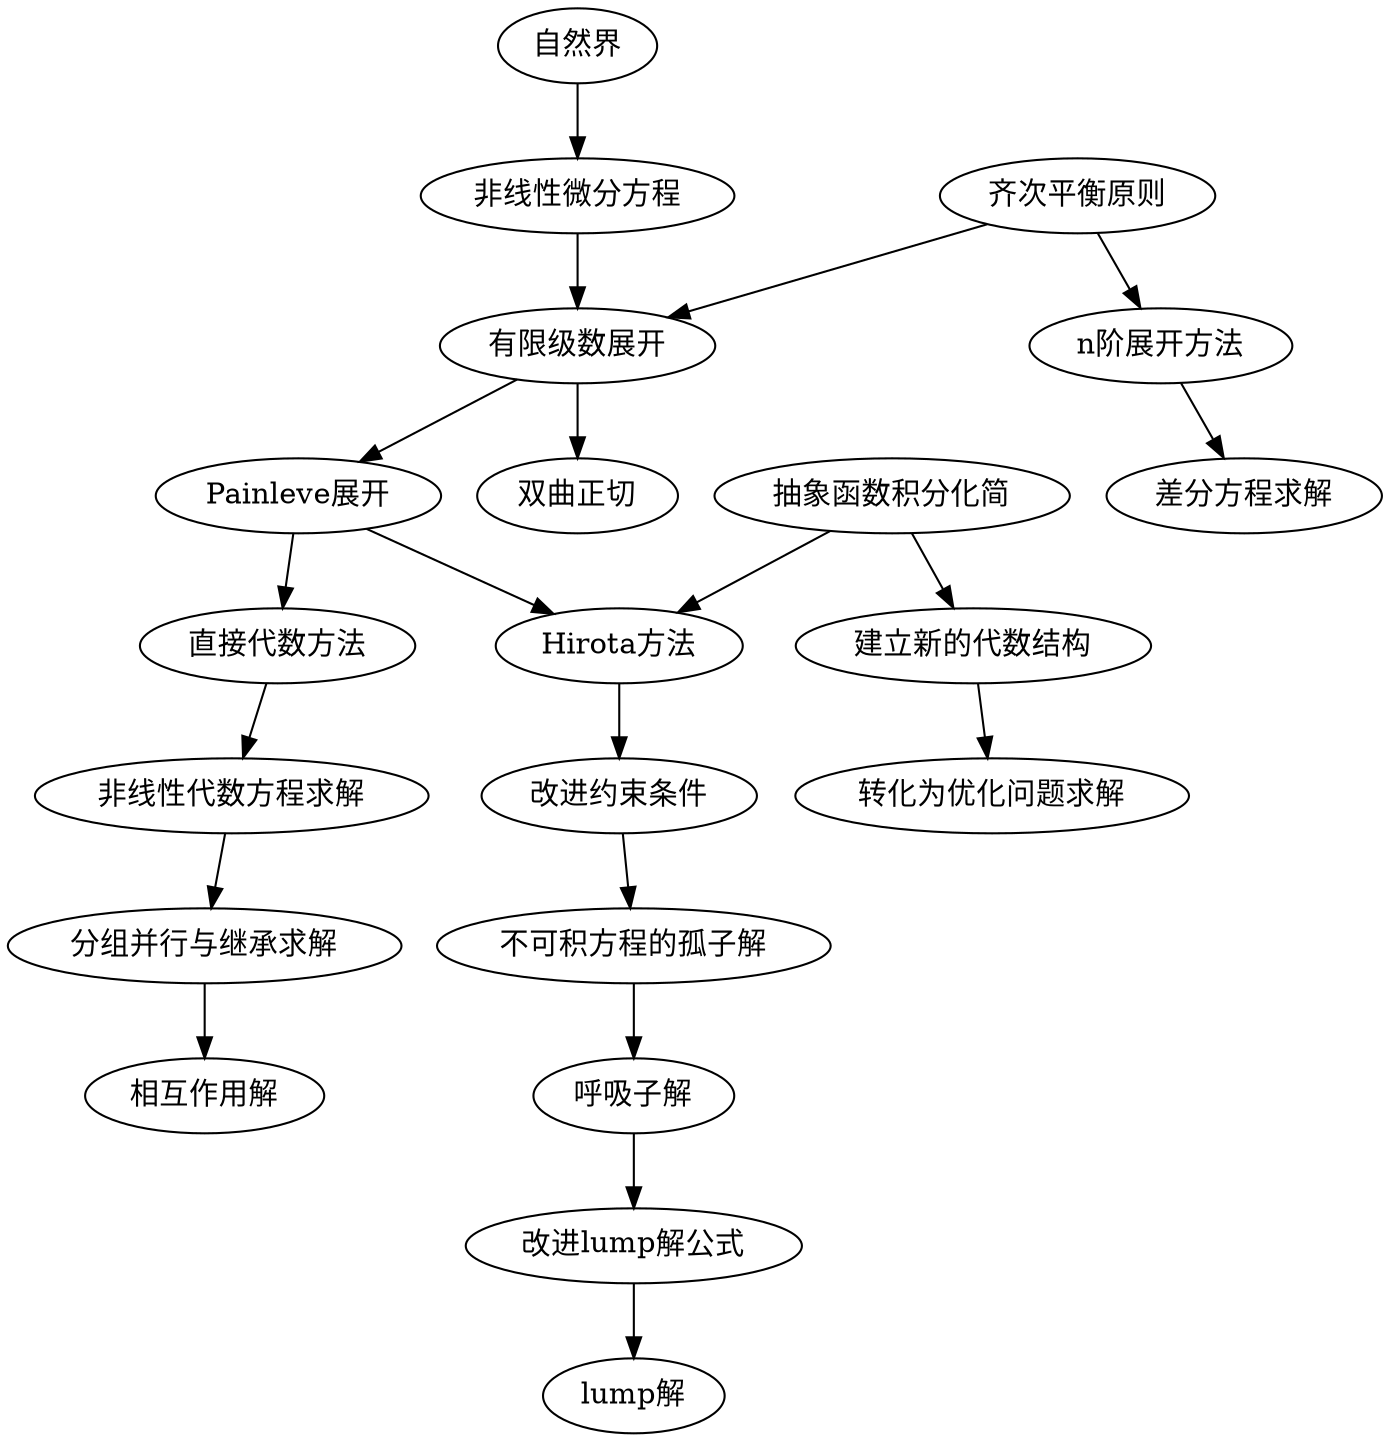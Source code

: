 digraph{
    自然界->非线性微分方程->有限级数展开
    有限级数展开->{
        Painleve展开
        双曲正切
    }
    齐次平衡原则->有限级数展开
    齐次平衡原则->n阶展开方法->差分方程求解
    Painleve展开->{直接代数方法,Hirota方法}
    Hirota方法->改进约束条件->不可积方程的孤子解->呼吸子解->改进lump解公式->lump解
    直接代数方法->非线性代数方程求解->分组并行与继承求解->相互作用解
    抽象函数积分化简->Hirota方法
    抽象函数积分化简->建立新的代数结构->转化为优化问题求解
}